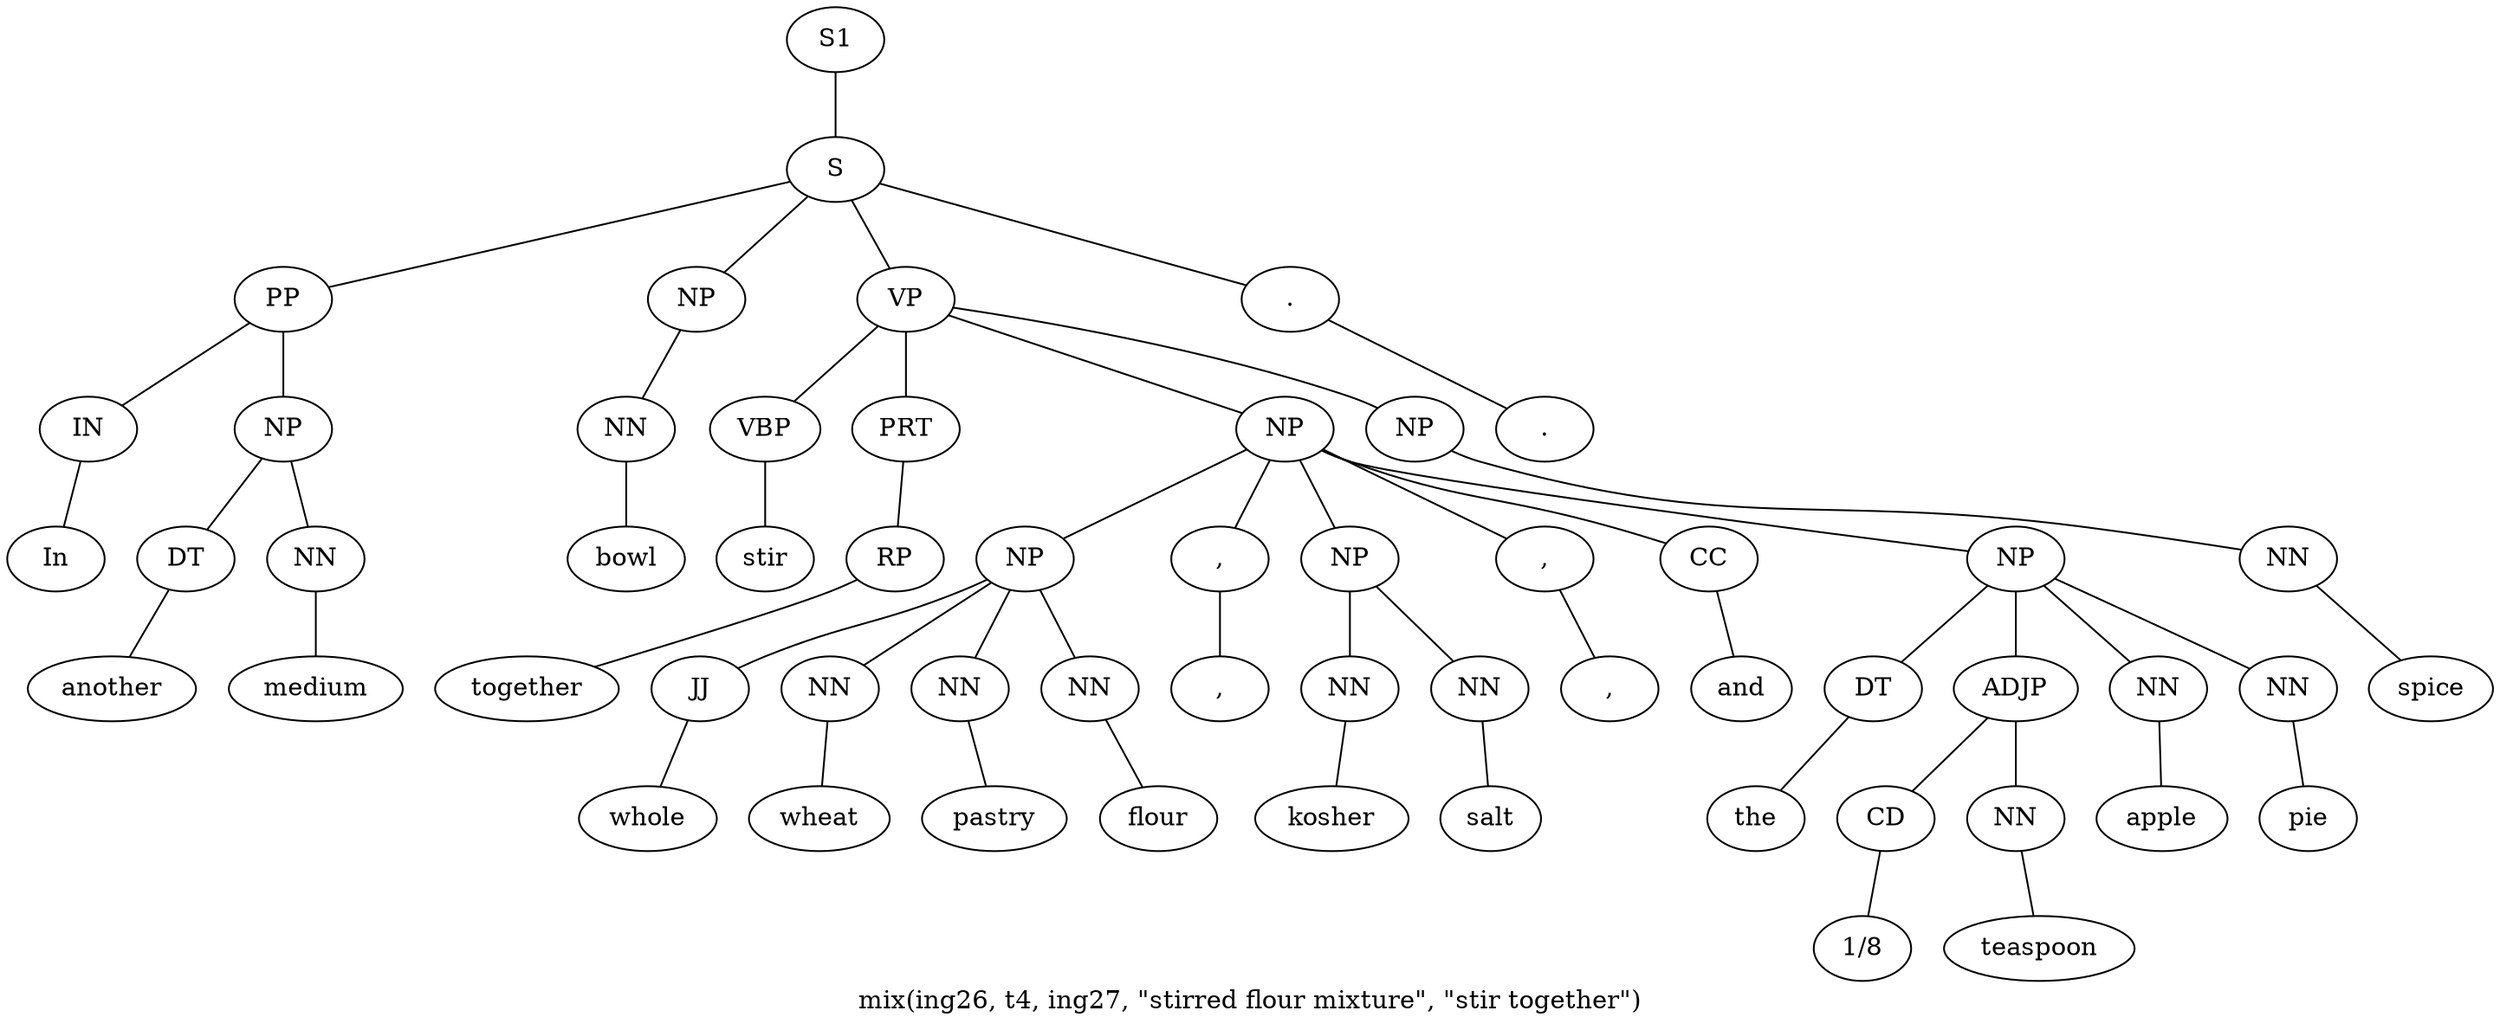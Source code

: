 graph SyntaxGraph {
	label = "mix(ing26, t4, ing27, \"stirred flour mixture\", \"stir together\")";
	Node0 [label="S1"];
	Node1 [label="S"];
	Node2 [label="PP"];
	Node3 [label="IN"];
	Node4 [label="In"];
	Node5 [label="NP"];
	Node6 [label="DT"];
	Node7 [label="another"];
	Node8 [label="NN"];
	Node9 [label="medium"];
	Node10 [label="NP"];
	Node11 [label="NN"];
	Node12 [label="bowl"];
	Node13 [label="VP"];
	Node14 [label="VBP"];
	Node15 [label="stir"];
	Node16 [label="PRT"];
	Node17 [label="RP"];
	Node18 [label="together"];
	Node19 [label="NP"];
	Node20 [label="NP"];
	Node21 [label="JJ"];
	Node22 [label="whole"];
	Node23 [label="NN"];
	Node24 [label="wheat"];
	Node25 [label="NN"];
	Node26 [label="pastry"];
	Node27 [label="NN"];
	Node28 [label="flour"];
	Node29 [label=","];
	Node30 [label=","];
	Node31 [label="NP"];
	Node32 [label="NN"];
	Node33 [label="kosher"];
	Node34 [label="NN"];
	Node35 [label="salt"];
	Node36 [label=","];
	Node37 [label=","];
	Node38 [label="CC"];
	Node39 [label="and"];
	Node40 [label="NP"];
	Node41 [label="DT"];
	Node42 [label="the"];
	Node43 [label="ADJP"];
	Node44 [label="CD"];
	Node45 [label="1/8"];
	Node46 [label="NN"];
	Node47 [label="teaspoon"];
	Node48 [label="NN"];
	Node49 [label="apple"];
	Node50 [label="NN"];
	Node51 [label="pie"];
	Node52 [label="NP"];
	Node53 [label="NN"];
	Node54 [label="spice"];
	Node55 [label="."];
	Node56 [label="."];

	Node0 -- Node1;
	Node1 -- Node2;
	Node1 -- Node10;
	Node1 -- Node13;
	Node1 -- Node55;
	Node2 -- Node3;
	Node2 -- Node5;
	Node3 -- Node4;
	Node5 -- Node6;
	Node5 -- Node8;
	Node6 -- Node7;
	Node8 -- Node9;
	Node10 -- Node11;
	Node11 -- Node12;
	Node13 -- Node14;
	Node13 -- Node16;
	Node13 -- Node19;
	Node13 -- Node52;
	Node14 -- Node15;
	Node16 -- Node17;
	Node17 -- Node18;
	Node19 -- Node20;
	Node19 -- Node29;
	Node19 -- Node31;
	Node19 -- Node36;
	Node19 -- Node38;
	Node19 -- Node40;
	Node20 -- Node21;
	Node20 -- Node23;
	Node20 -- Node25;
	Node20 -- Node27;
	Node21 -- Node22;
	Node23 -- Node24;
	Node25 -- Node26;
	Node27 -- Node28;
	Node29 -- Node30;
	Node31 -- Node32;
	Node31 -- Node34;
	Node32 -- Node33;
	Node34 -- Node35;
	Node36 -- Node37;
	Node38 -- Node39;
	Node40 -- Node41;
	Node40 -- Node43;
	Node40 -- Node48;
	Node40 -- Node50;
	Node41 -- Node42;
	Node43 -- Node44;
	Node43 -- Node46;
	Node44 -- Node45;
	Node46 -- Node47;
	Node48 -- Node49;
	Node50 -- Node51;
	Node52 -- Node53;
	Node53 -- Node54;
	Node55 -- Node56;
}